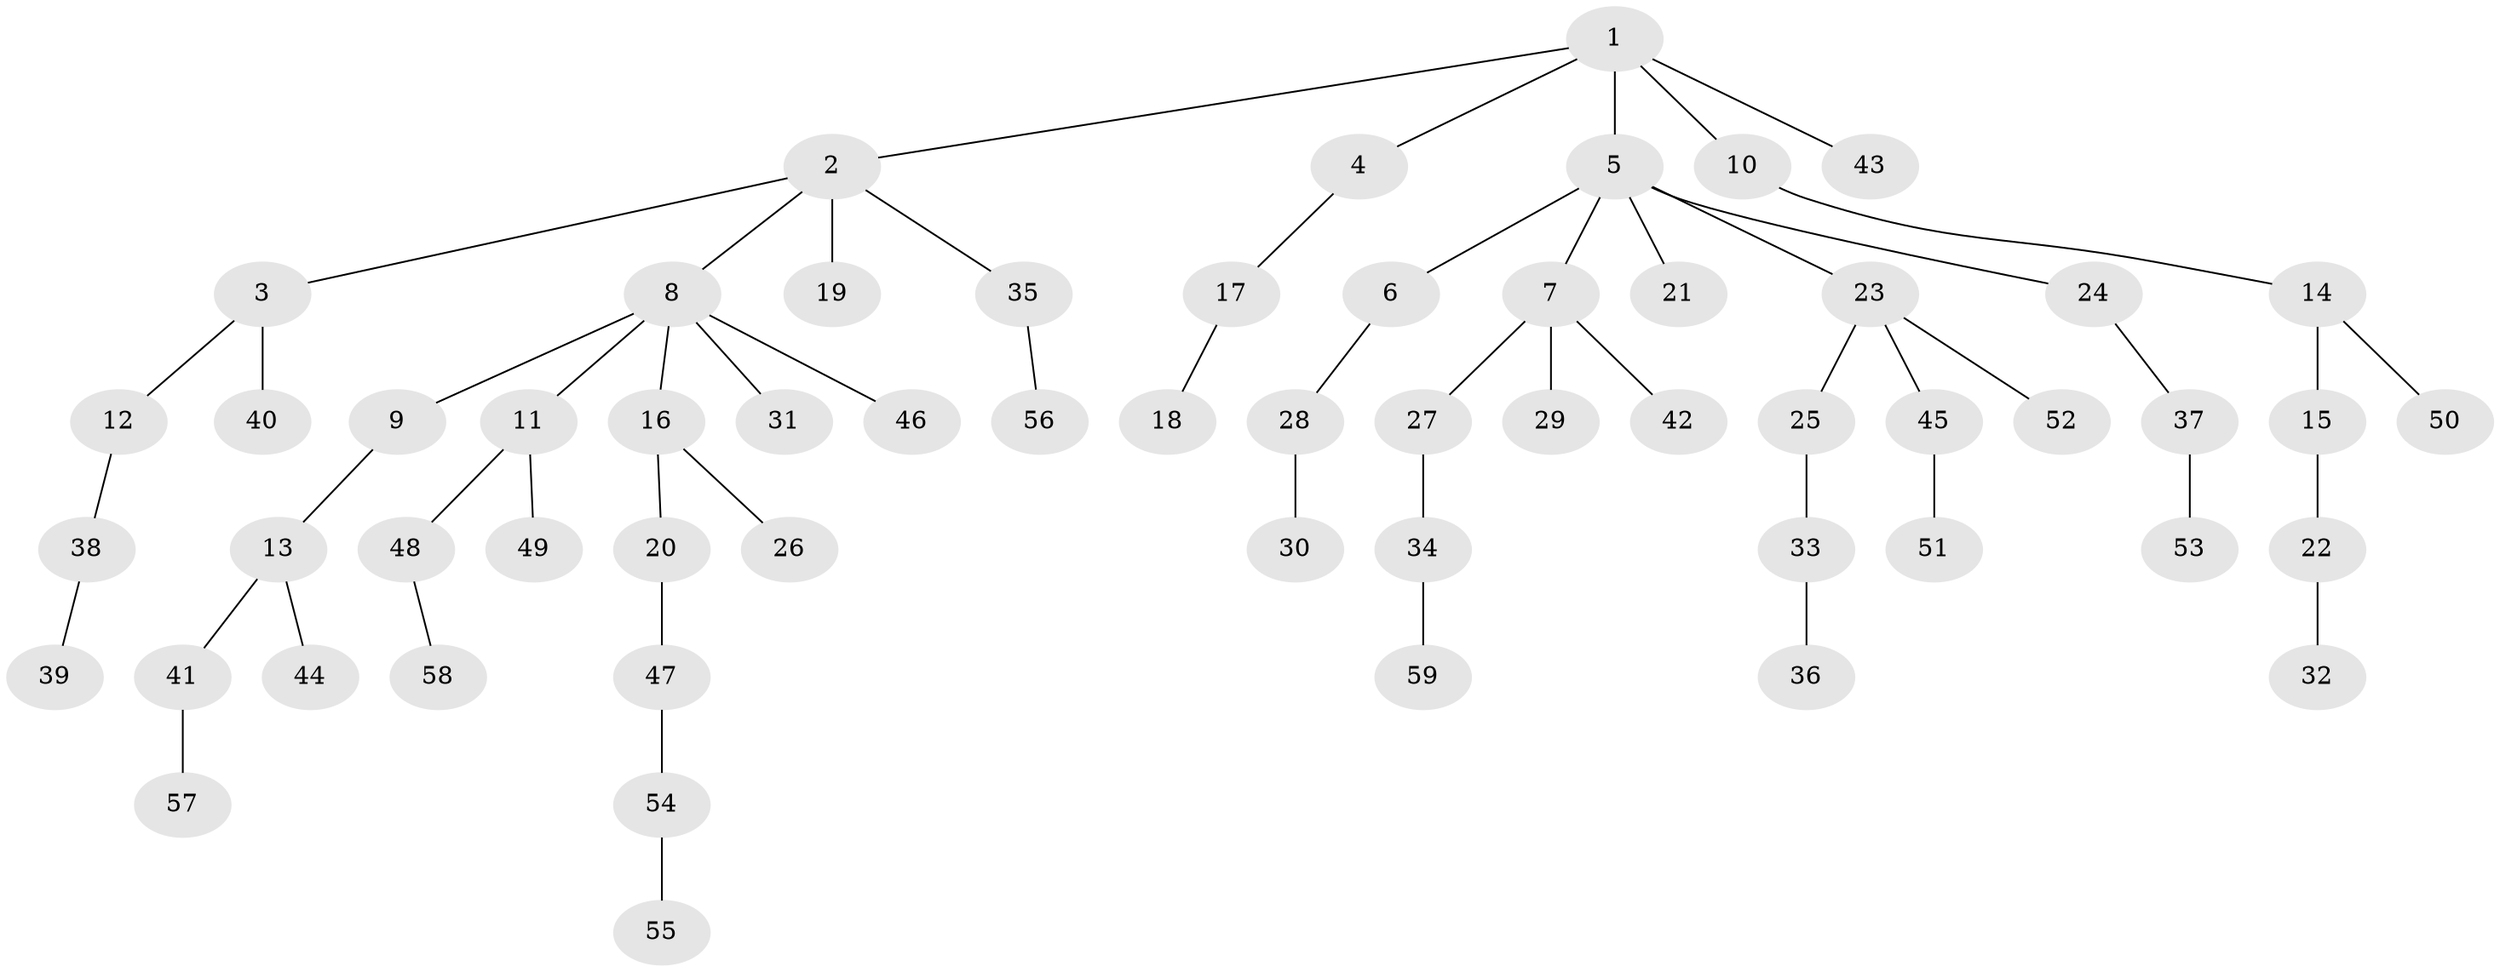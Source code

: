 // coarse degree distribution, {8: 0.06896551724137931, 3: 0.034482758620689655, 1: 0.6551724137931034, 2: 0.1724137931034483, 4: 0.06896551724137931}
// Generated by graph-tools (version 1.1) at 2025/19/03/04/25 18:19:23]
// undirected, 59 vertices, 58 edges
graph export_dot {
graph [start="1"]
  node [color=gray90,style=filled];
  1;
  2;
  3;
  4;
  5;
  6;
  7;
  8;
  9;
  10;
  11;
  12;
  13;
  14;
  15;
  16;
  17;
  18;
  19;
  20;
  21;
  22;
  23;
  24;
  25;
  26;
  27;
  28;
  29;
  30;
  31;
  32;
  33;
  34;
  35;
  36;
  37;
  38;
  39;
  40;
  41;
  42;
  43;
  44;
  45;
  46;
  47;
  48;
  49;
  50;
  51;
  52;
  53;
  54;
  55;
  56;
  57;
  58;
  59;
  1 -- 2;
  1 -- 4;
  1 -- 5;
  1 -- 10;
  1 -- 43;
  2 -- 3;
  2 -- 8;
  2 -- 19;
  2 -- 35;
  3 -- 12;
  3 -- 40;
  4 -- 17;
  5 -- 6;
  5 -- 7;
  5 -- 21;
  5 -- 23;
  5 -- 24;
  6 -- 28;
  7 -- 27;
  7 -- 29;
  7 -- 42;
  8 -- 9;
  8 -- 11;
  8 -- 16;
  8 -- 31;
  8 -- 46;
  9 -- 13;
  10 -- 14;
  11 -- 48;
  11 -- 49;
  12 -- 38;
  13 -- 41;
  13 -- 44;
  14 -- 15;
  14 -- 50;
  15 -- 22;
  16 -- 20;
  16 -- 26;
  17 -- 18;
  20 -- 47;
  22 -- 32;
  23 -- 25;
  23 -- 45;
  23 -- 52;
  24 -- 37;
  25 -- 33;
  27 -- 34;
  28 -- 30;
  33 -- 36;
  34 -- 59;
  35 -- 56;
  37 -- 53;
  38 -- 39;
  41 -- 57;
  45 -- 51;
  47 -- 54;
  48 -- 58;
  54 -- 55;
}
